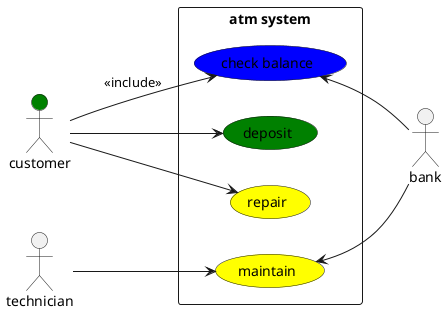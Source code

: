 @startuml

left to right direction 
skinparam usecase{
    BackgroundColor yellow
}
actor customer 
actor technician 
actor bank 

rectangle "atm system" {
customer --> (check balance) : <<include>>
customer --> (deposit)
customer --> (repair)
technician --> (maintain)
(check balance) <-- bank 
(maintain) <-- bank 

}
(check balance)#blue 
(deposit)#green
customer#green
@enduml

